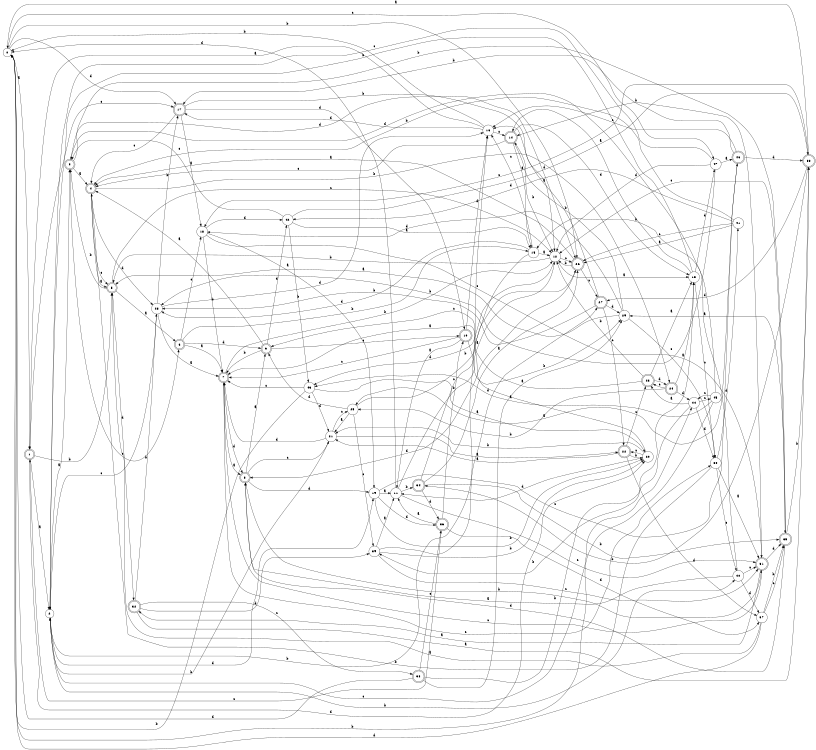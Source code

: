 digraph n39_6 {
__start0 [label="" shape="none"];

rankdir=LR;
size="8,5";

s0 [style="filled", color="black", fillcolor="white" shape="circle", label="0"];
s1 [style="rounded,filled", color="black", fillcolor="white" shape="doublecircle", label="1"];
s2 [style="filled", color="black", fillcolor="white" shape="circle", label="2"];
s3 [style="rounded,filled", color="black", fillcolor="white" shape="doublecircle", label="3"];
s4 [style="rounded,filled", color="black", fillcolor="white" shape="doublecircle", label="4"];
s5 [style="rounded,filled", color="black", fillcolor="white" shape="doublecircle", label="5"];
s6 [style="rounded,filled", color="black", fillcolor="white" shape="doublecircle", label="6"];
s7 [style="rounded,filled", color="black", fillcolor="white" shape="doublecircle", label="7"];
s8 [style="rounded,filled", color="black", fillcolor="white" shape="doublecircle", label="8"];
s9 [style="rounded,filled", color="black", fillcolor="white" shape="doublecircle", label="9"];
s10 [style="rounded,filled", color="black", fillcolor="white" shape="doublecircle", label="10"];
s11 [style="filled", color="black", fillcolor="white" shape="circle", label="11"];
s12 [style="filled", color="black", fillcolor="white" shape="circle", label="12"];
s13 [style="filled", color="black", fillcolor="white" shape="circle", label="13"];
s14 [style="rounded,filled", color="black", fillcolor="white" shape="doublecircle", label="14"];
s15 [style="filled", color="black", fillcolor="white" shape="circle", label="15"];
s16 [style="filled", color="black", fillcolor="white" shape="circle", label="16"];
s17 [style="rounded,filled", color="black", fillcolor="white" shape="doublecircle", label="17"];
s18 [style="filled", color="black", fillcolor="white" shape="circle", label="18"];
s19 [style="filled", color="black", fillcolor="white" shape="circle", label="19"];
s20 [style="filled", color="black", fillcolor="white" shape="circle", label="20"];
s21 [style="filled", color="black", fillcolor="white" shape="circle", label="21"];
s22 [style="rounded,filled", color="black", fillcolor="white" shape="doublecircle", label="22"];
s23 [style="rounded,filled", color="black", fillcolor="white" shape="doublecircle", label="23"];
s24 [style="rounded,filled", color="black", fillcolor="white" shape="doublecircle", label="24"];
s25 [style="filled", color="black", fillcolor="white" shape="circle", label="25"];
s26 [style="rounded,filled", color="black", fillcolor="white" shape="doublecircle", label="26"];
s27 [style="rounded,filled", color="black", fillcolor="white" shape="doublecircle", label="27"];
s28 [style="filled", color="black", fillcolor="white" shape="circle", label="28"];
s29 [style="filled", color="black", fillcolor="white" shape="circle", label="29"];
s30 [style="filled", color="black", fillcolor="white" shape="circle", label="30"];
s31 [style="rounded,filled", color="black", fillcolor="white" shape="doublecircle", label="31"];
s32 [style="rounded,filled", color="black", fillcolor="white" shape="doublecircle", label="32"];
s33 [style="rounded,filled", color="black", fillcolor="white" shape="doublecircle", label="33"];
s34 [style="rounded,filled", color="black", fillcolor="white" shape="doublecircle", label="34"];
s35 [style="rounded,filled", color="black", fillcolor="white" shape="doublecircle", label="35"];
s36 [style="rounded,filled", color="black", fillcolor="white" shape="doublecircle", label="36"];
s37 [style="filled", color="black", fillcolor="white" shape="circle", label="37"];
s38 [style="rounded,filled", color="black", fillcolor="white" shape="doublecircle", label="38"];
s39 [style="filled", color="black", fillcolor="white" shape="circle", label="39"];
s40 [style="filled", color="black", fillcolor="white" shape="circle", label="40"];
s41 [style="filled", color="black", fillcolor="white" shape="circle", label="41"];
s42 [style="filled", color="black", fillcolor="white" shape="circle", label="42"];
s43 [style="filled", color="black", fillcolor="white" shape="circle", label="43"];
s44 [style="filled", color="black", fillcolor="white" shape="circle", label="44"];
s45 [style="filled", color="black", fillcolor="white" shape="circle", label="45"];
s46 [style="rounded,filled", color="black", fillcolor="white" shape="doublecircle", label="46"];
s47 [style="filled", color="black", fillcolor="white" shape="circle", label="47"];
s0 -> s1 [label="a"];
s0 -> s26 [label="b"];
s0 -> s47 [label="c"];
s0 -> s17 [label="d"];
s1 -> s2 [label="a"];
s1 -> s5 [label="b"];
s1 -> s17 [label="c"];
s1 -> s20 [label="d"];
s2 -> s3 [label="a"];
s2 -> s40 [label="b"];
s2 -> s44 [label="c"];
s2 -> s19 [label="d"];
s3 -> s4 [label="a"];
s3 -> s35 [label="b"];
s3 -> s6 [label="c"];
s3 -> s26 [label="d"];
s4 -> s5 [label="a"];
s4 -> s24 [label="b"];
s4 -> s5 [label="c"];
s4 -> s28 [label="d"];
s5 -> s6 [label="a"];
s5 -> s3 [label="b"];
s5 -> s12 [label="c"];
s5 -> s32 [label="d"];
s6 -> s7 [label="a"];
s6 -> s15 [label="b"];
s6 -> s18 [label="c"];
s6 -> s9 [label="d"];
s7 -> s8 [label="a"];
s7 -> s12 [label="b"];
s7 -> s30 [label="c"];
s7 -> s8 [label="d"];
s8 -> s9 [label="a"];
s8 -> s31 [label="b"];
s8 -> s21 [label="c"];
s8 -> s19 [label="d"];
s9 -> s4 [label="a"];
s9 -> s7 [label="b"];
s9 -> s10 [label="c"];
s9 -> s42 [label="d"];
s10 -> s11 [label="a"];
s10 -> s29 [label="b"];
s10 -> s7 [label="c"];
s10 -> s16 [label="d"];
s11 -> s12 [label="a"];
s11 -> s34 [label="b"];
s11 -> s31 [label="c"];
s11 -> s0 [label="d"];
s12 -> s13 [label="a"];
s12 -> s5 [label="b"];
s12 -> s26 [label="c"];
s12 -> s43 [label="d"];
s13 -> s14 [label="a"];
s13 -> s2 [label="b"];
s13 -> s30 [label="c"];
s13 -> s47 [label="d"];
s14 -> s15 [label="a"];
s14 -> s12 [label="b"];
s14 -> s4 [label="c"];
s14 -> s13 [label="d"];
s15 -> s12 [label="a"];
s15 -> s2 [label="b"];
s15 -> s16 [label="c"];
s15 -> s28 [label="d"];
s16 -> s1 [label="a"];
s16 -> s0 [label="b"];
s16 -> s14 [label="c"];
s16 -> s17 [label="d"];
s17 -> s18 [label="a"];
s17 -> s12 [label="b"];
s17 -> s4 [label="c"];
s17 -> s10 [label="d"];
s18 -> s19 [label="a"];
s18 -> s7 [label="b"];
s18 -> s31 [label="c"];
s18 -> s42 [label="d"];
s19 -> s11 [label="a"];
s19 -> s20 [label="b"];
s19 -> s46 [label="c"];
s19 -> s36 [label="d"];
s20 -> s7 [label="a"];
s20 -> s21 [label="b"];
s20 -> s22 [label="c"];
s20 -> s11 [label="d"];
s21 -> s22 [label="a"];
s21 -> s2 [label="b"];
s21 -> s25 [label="c"];
s21 -> s7 [label="d"];
s22 -> s21 [label="a"];
s22 -> s20 [label="b"];
s22 -> s23 [label="c"];
s22 -> s37 [label="d"];
s23 -> s13 [label="a"];
s23 -> s12 [label="b"];
s23 -> s9 [label="c"];
s23 -> s24 [label="d"];
s24 -> s13 [label="a"];
s24 -> s25 [label="b"];
s24 -> s23 [label="c"];
s24 -> s44 [label="d"];
s25 -> s21 [label="a"];
s25 -> s26 [label="b"];
s25 -> s39 [label="c"];
s25 -> s9 [label="d"];
s26 -> s4 [label="a"];
s26 -> s12 [label="b"];
s26 -> s27 [label="c"];
s26 -> s8 [label="d"];
s27 -> s16 [label="a"];
s27 -> s28 [label="b"];
s27 -> s22 [label="c"];
s27 -> s29 [label="d"];
s28 -> s7 [label="a"];
s28 -> s17 [label="b"];
s28 -> s2 [label="c"];
s28 -> s16 [label="d"];
s29 -> s5 [label="a"];
s29 -> s14 [label="b"];
s29 -> s30 [label="c"];
s29 -> s18 [label="d"];
s30 -> s31 [label="a"];
s30 -> s4 [label="b"];
s30 -> s40 [label="c"];
s30 -> s41 [label="d"];
s31 -> s32 [label="a"];
s31 -> s14 [label="b"];
s31 -> s7 [label="c"];
s31 -> s35 [label="d"];
s32 -> s33 [label="a"];
s32 -> s28 [label="b"];
s32 -> s38 [label="c"];
s32 -> s39 [label="d"];
s33 -> s0 [label="a"];
s33 -> s34 [label="b"];
s33 -> s18 [label="c"];
s33 -> s27 [label="d"];
s34 -> s26 [label="a"];
s34 -> s35 [label="b"];
s34 -> s16 [label="c"];
s34 -> s36 [label="d"];
s35 -> s29 [label="a"];
s35 -> s33 [label="b"];
s35 -> s12 [label="c"];
s35 -> s8 [label="d"];
s36 -> s11 [label="a"];
s36 -> s10 [label="b"];
s36 -> s1 [label="c"];
s36 -> s37 [label="d"];
s37 -> s5 [label="a"];
s37 -> s35 [label="b"];
s37 -> s35 [label="c"];
s37 -> s0 [label="d"];
s38 -> s29 [label="a"];
s38 -> s13 [label="b"];
s38 -> s36 [label="c"];
s38 -> s0 [label="d"];
s39 -> s11 [label="a"];
s39 -> s20 [label="b"];
s39 -> s31 [label="c"];
s39 -> s27 [label="d"];
s40 -> s8 [label="a"];
s40 -> s15 [label="b"];
s40 -> s31 [label="c"];
s40 -> s37 [label="d"];
s41 -> s26 [label="a"];
s41 -> s4 [label="b"];
s41 -> s26 [label="c"];
s41 -> s42 [label="d"];
s42 -> s15 [label="a"];
s42 -> s43 [label="b"];
s42 -> s3 [label="c"];
s42 -> s33 [label="d"];
s43 -> s20 [label="a"];
s43 -> s0 [label="b"];
s43 -> s7 [label="c"];
s43 -> s21 [label="d"];
s44 -> s23 [label="a"];
s44 -> s39 [label="b"];
s44 -> s45 [label="c"];
s44 -> s30 [label="d"];
s45 -> s43 [label="a"];
s45 -> s0 [label="b"];
s45 -> s44 [label="c"];
s45 -> s3 [label="d"];
s46 -> s25 [label="a"];
s46 -> s17 [label="b"];
s46 -> s16 [label="c"];
s46 -> s33 [label="d"];
s47 -> s46 [label="a"];
s47 -> s28 [label="b"];
s47 -> s2 [label="c"];
s47 -> s12 [label="d"];

}
